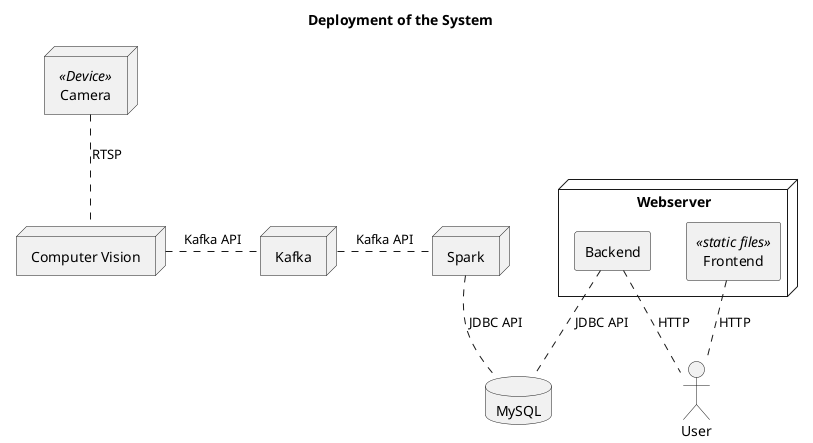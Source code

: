 @startuml

title "Deployment of the System"

node Camera <<Device>>
node "Computer Vision" as CV
node Kafka
node Spark
database MySQL
node Webserver {
    rectangle Backend
    rectangle Frontend <<static files>>
}
actor User

Camera .. CV: RTSP
CV . Kafka: Kafka API
Kafka . Spark: Kafka API
Spark .. MySQL: JDBC API
Backend .. MySQL: JDBC API
Frontend . User: HTTP
Backend .. User: HTTP

@enduml
